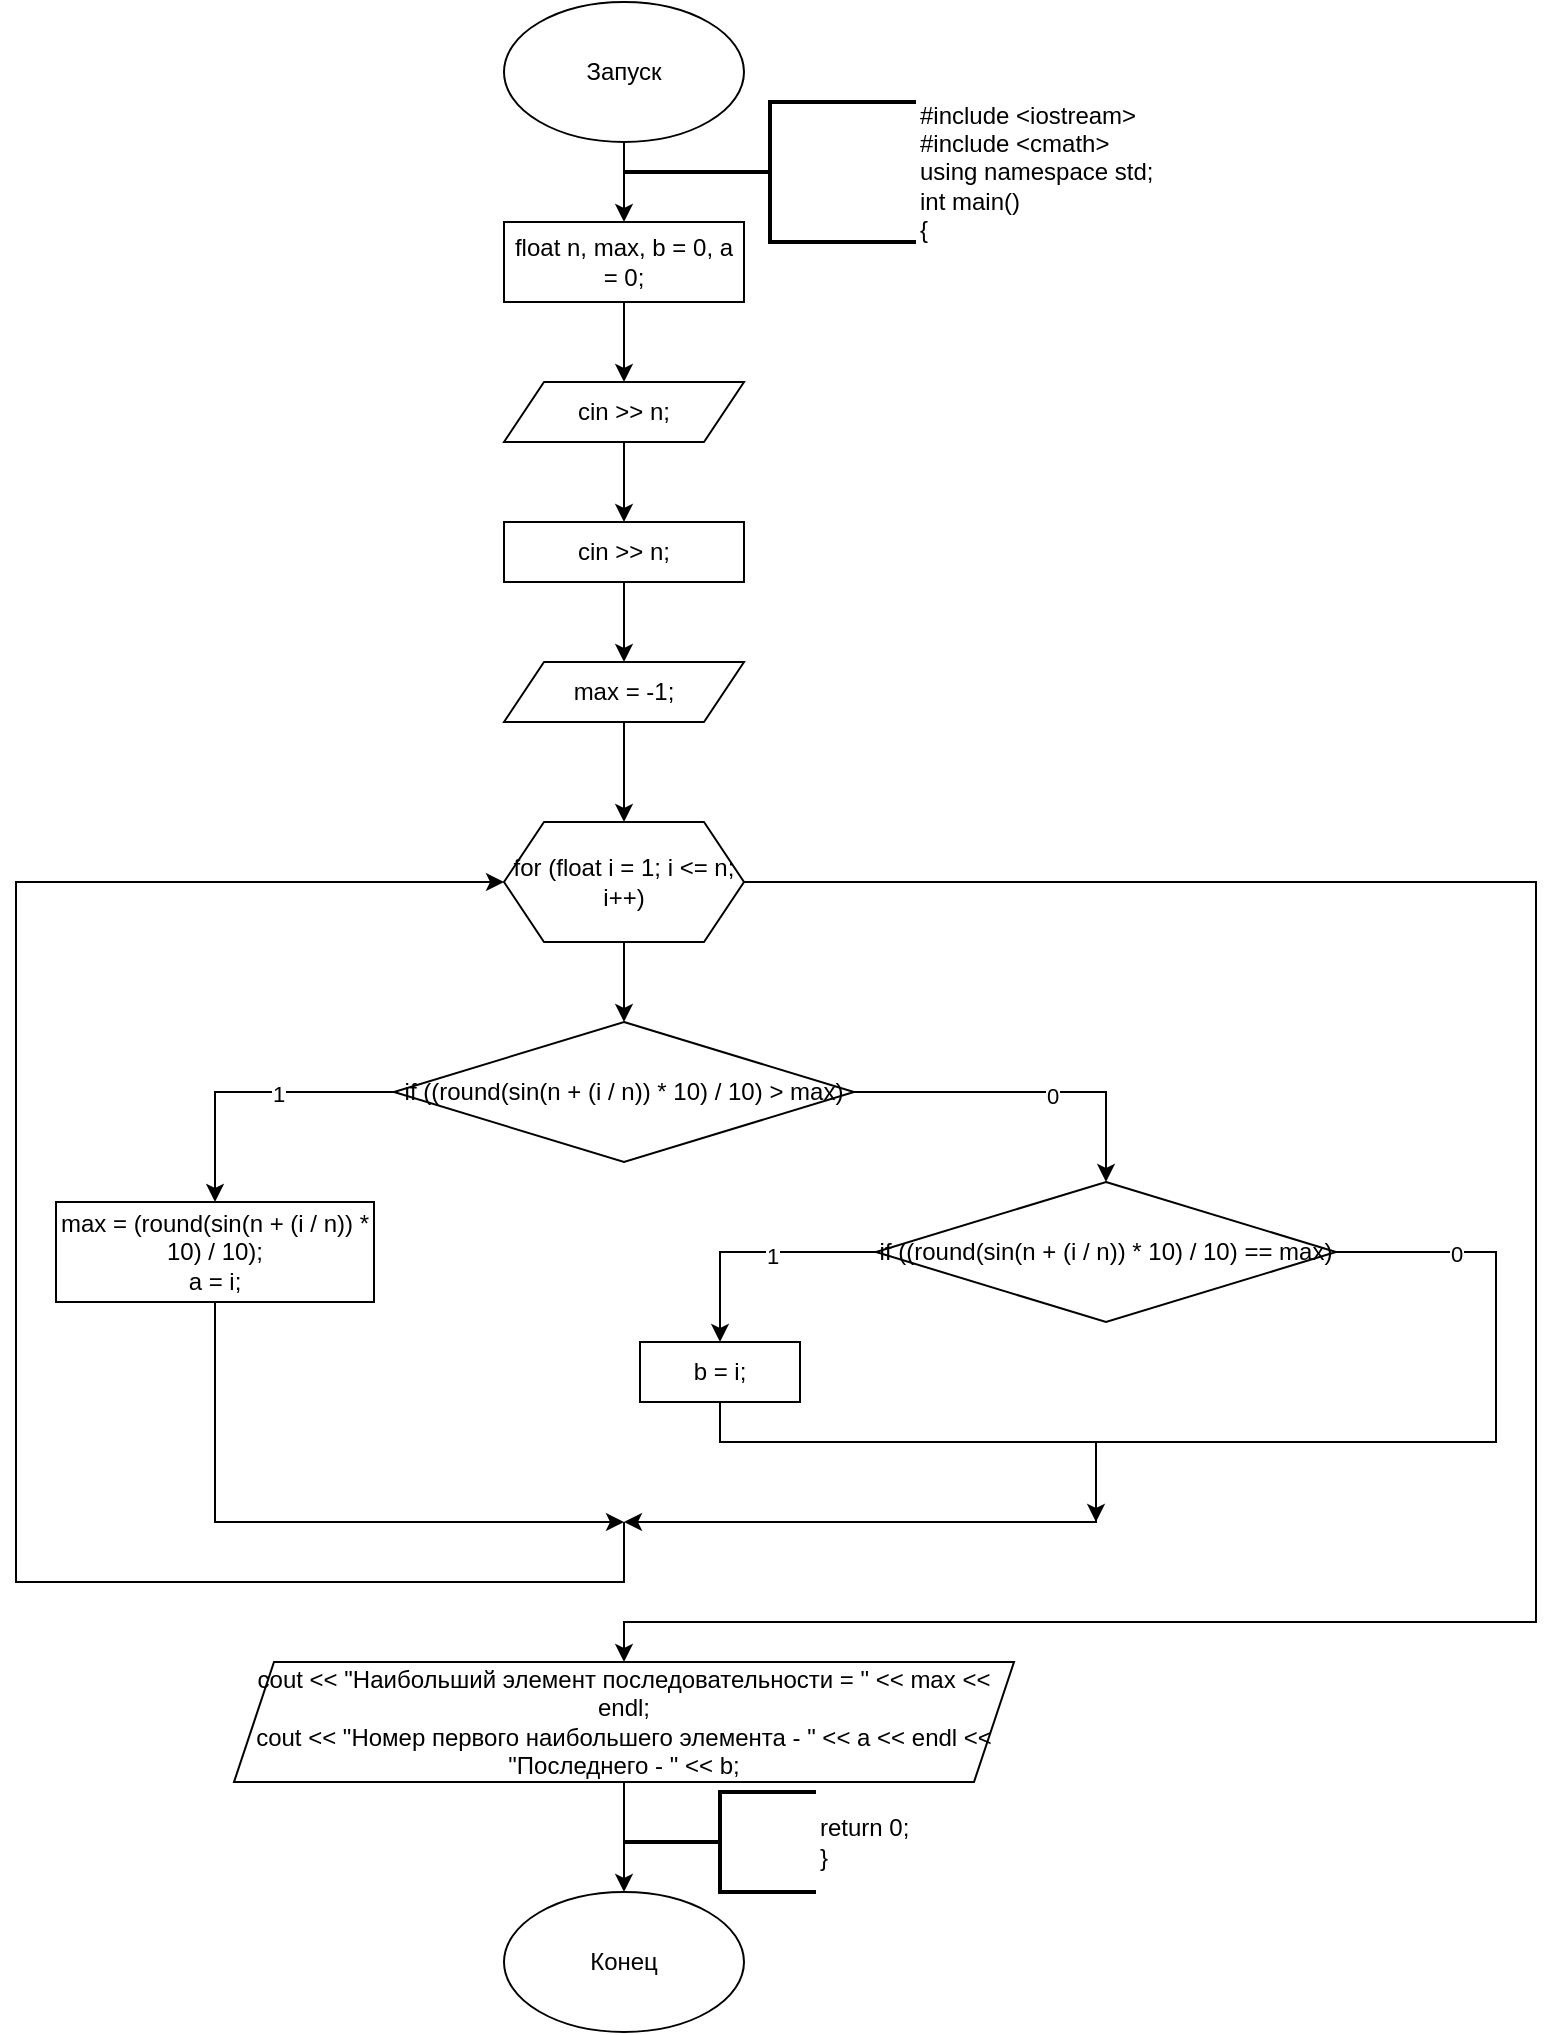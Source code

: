 <mxfile version="16.0.0" type="device"><diagram id="C5RBs43oDa-KdzZeNtuy" name="Page-1"><mxGraphModel dx="1061" dy="615" grid="1" gridSize="10" guides="1" tooltips="1" connect="1" arrows="1" fold="1" page="1" pageScale="1" pageWidth="827" pageHeight="1169" math="0" shadow="0"><root><mxCell id="WIyWlLk6GJQsqaUBKTNV-0"/><mxCell id="WIyWlLk6GJQsqaUBKTNV-1" parent="WIyWlLk6GJQsqaUBKTNV-0"/><mxCell id="9BTHpG3IdR8SB6IikJWk-1" style="edgeStyle=orthogonalEdgeStyle;rounded=0;orthogonalLoop=1;jettySize=auto;html=1;" parent="WIyWlLk6GJQsqaUBKTNV-1" source="9BTHpG3IdR8SB6IikJWk-0" target="9BTHpG3IdR8SB6IikJWk-2" edge="1"><mxGeometry relative="1" as="geometry"><mxPoint x="414" y="140" as="targetPoint"/></mxGeometry></mxCell><mxCell id="9BTHpG3IdR8SB6IikJWk-0" value="Запуск" style="ellipse;whiteSpace=wrap;html=1;" parent="WIyWlLk6GJQsqaUBKTNV-1" vertex="1"><mxGeometry x="354" y="10" width="120" height="70" as="geometry"/></mxCell><mxCell id="9BTHpG3IdR8SB6IikJWk-4" value="" style="edgeStyle=orthogonalEdgeStyle;rounded=0;orthogonalLoop=1;jettySize=auto;html=1;" parent="WIyWlLk6GJQsqaUBKTNV-1" source="9BTHpG3IdR8SB6IikJWk-2" target="9BTHpG3IdR8SB6IikJWk-3" edge="1"><mxGeometry relative="1" as="geometry"/></mxCell><mxCell id="9BTHpG3IdR8SB6IikJWk-2" value="float n, max, b = 0, a = 0;" style="rounded=0;whiteSpace=wrap;html=1;" parent="WIyWlLk6GJQsqaUBKTNV-1" vertex="1"><mxGeometry x="354" y="120" width="120" height="40" as="geometry"/></mxCell><mxCell id="9BTHpG3IdR8SB6IikJWk-6" value="" style="edgeStyle=orthogonalEdgeStyle;rounded=0;orthogonalLoop=1;jettySize=auto;html=1;" parent="WIyWlLk6GJQsqaUBKTNV-1" source="9BTHpG3IdR8SB6IikJWk-3" target="9BTHpG3IdR8SB6IikJWk-45" edge="1"><mxGeometry relative="1" as="geometry"><mxPoint x="414" y="270" as="targetPoint"/></mxGeometry></mxCell><mxCell id="9BTHpG3IdR8SB6IikJWk-3" value="cin &gt;&gt; n;" style="shape=parallelogram;perimeter=parallelogramPerimeter;whiteSpace=wrap;html=1;fixedSize=1;rounded=0;" parent="WIyWlLk6GJQsqaUBKTNV-1" vertex="1"><mxGeometry x="354" y="200" width="120" height="30" as="geometry"/></mxCell><mxCell id="9BTHpG3IdR8SB6IikJWk-25" value="Конец" style="ellipse;whiteSpace=wrap;html=1;" parent="WIyWlLk6GJQsqaUBKTNV-1" vertex="1"><mxGeometry x="354" y="955" width="120" height="70" as="geometry"/></mxCell><mxCell id="9BTHpG3IdR8SB6IikJWk-26" value="return 0;&lt;br&gt;}" style="strokeWidth=2;html=1;shape=mxgraph.flowchart.annotation_2;align=left;labelPosition=right;pointerEvents=1;" parent="WIyWlLk6GJQsqaUBKTNV-1" vertex="1"><mxGeometry x="414" y="905" width="96" height="50" as="geometry"/></mxCell><mxCell id="9BTHpG3IdR8SB6IikJWk-27" value="&lt;div&gt;#include &amp;lt;iostream&amp;gt;&lt;/div&gt;&lt;div&gt;#include &amp;lt;cmath&amp;gt;&lt;/div&gt;&lt;div&gt;using namespace std;&lt;/div&gt;&lt;div&gt;int main()&lt;/div&gt;&lt;div&gt;{&lt;/div&gt;" style="strokeWidth=2;html=1;shape=mxgraph.flowchart.annotation_2;align=left;labelPosition=right;pointerEvents=1;" parent="WIyWlLk6GJQsqaUBKTNV-1" vertex="1"><mxGeometry x="414" y="60" width="146" height="70" as="geometry"/></mxCell><mxCell id="9BTHpG3IdR8SB6IikJWk-31" value="" style="edgeStyle=orthogonalEdgeStyle;rounded=0;orthogonalLoop=1;jettySize=auto;html=1;" parent="WIyWlLk6GJQsqaUBKTNV-1" source="9BTHpG3IdR8SB6IikJWk-29" target="9BTHpG3IdR8SB6IikJWk-30" edge="1"><mxGeometry relative="1" as="geometry"/></mxCell><mxCell id="9BTHpG3IdR8SB6IikJWk-43" style="edgeStyle=orthogonalEdgeStyle;rounded=0;orthogonalLoop=1;jettySize=auto;html=1;startArrow=none;exitX=1;exitY=0.5;exitDx=0;exitDy=0;" parent="WIyWlLk6GJQsqaUBKTNV-1" source="9BTHpG3IdR8SB6IikJWk-29" target="9BTHpG3IdR8SB6IikJWk-56" edge="1"><mxGeometry relative="1" as="geometry"><mxPoint x="414" y="840" as="targetPoint"/><mxPoint x="790" y="420" as="sourcePoint"/><Array as="points"><mxPoint x="870" y="450"/><mxPoint x="870" y="820"/><mxPoint x="414" y="820"/></Array></mxGeometry></mxCell><mxCell id="9BTHpG3IdR8SB6IikJWk-29" value="for (float i = 1; i &lt;= n; i++)" style="shape=hexagon;perimeter=hexagonPerimeter2;whiteSpace=wrap;html=1;fixedSize=1;" parent="WIyWlLk6GJQsqaUBKTNV-1" vertex="1"><mxGeometry x="354" y="420" width="120" height="60" as="geometry"/></mxCell><mxCell id="9BTHpG3IdR8SB6IikJWk-33" style="edgeStyle=orthogonalEdgeStyle;rounded=0;orthogonalLoop=1;jettySize=auto;html=1;" parent="WIyWlLk6GJQsqaUBKTNV-1" source="9BTHpG3IdR8SB6IikJWk-30" target="9BTHpG3IdR8SB6IikJWk-34" edge="1"><mxGeometry relative="1" as="geometry"><mxPoint x="260" y="600" as="targetPoint"/></mxGeometry></mxCell><mxCell id="9BTHpG3IdR8SB6IikJWk-41" value="1" style="edgeLabel;html=1;align=center;verticalAlign=middle;resizable=0;points=[];" parent="9BTHpG3IdR8SB6IikJWk-33" vertex="1" connectable="0"><mxGeometry x="-0.192" y="1" relative="1" as="geometry"><mxPoint as="offset"/></mxGeometry></mxCell><mxCell id="9BTHpG3IdR8SB6IikJWk-47" value="" style="edgeStyle=orthogonalEdgeStyle;rounded=0;orthogonalLoop=1;jettySize=auto;html=1;" parent="WIyWlLk6GJQsqaUBKTNV-1" source="9BTHpG3IdR8SB6IikJWk-30" target="9BTHpG3IdR8SB6IikJWk-46" edge="1"><mxGeometry relative="1" as="geometry"/></mxCell><mxCell id="9BTHpG3IdR8SB6IikJWk-49" value="0" style="edgeLabel;html=1;align=center;verticalAlign=middle;resizable=0;points=[];" parent="9BTHpG3IdR8SB6IikJWk-47" vertex="1" connectable="0"><mxGeometry x="0.158" y="-2" relative="1" as="geometry"><mxPoint as="offset"/></mxGeometry></mxCell><mxCell id="9BTHpG3IdR8SB6IikJWk-30" value="if ((round(sin(n + (i / n)) * 10) / 10) &gt; max)" style="rhombus;whiteSpace=wrap;html=1;" parent="WIyWlLk6GJQsqaUBKTNV-1" vertex="1"><mxGeometry x="299" y="520" width="230" height="70" as="geometry"/></mxCell><mxCell id="9BTHpG3IdR8SB6IikJWk-34" value="max = (round(sin(n + (i / n)) * 10) / 10);&#10;&#9;&#9;&#9;a = i;" style="rounded=0;whiteSpace=wrap;html=1;" parent="WIyWlLk6GJQsqaUBKTNV-1" vertex="1"><mxGeometry x="130" y="610" width="159" height="50" as="geometry"/></mxCell><mxCell id="9BTHpG3IdR8SB6IikJWk-37" style="edgeStyle=orthogonalEdgeStyle;rounded=0;orthogonalLoop=1;jettySize=auto;html=1;exitX=0.5;exitY=1;exitDx=0;exitDy=0;" parent="WIyWlLk6GJQsqaUBKTNV-1" source="9BTHpG3IdR8SB6IikJWk-34" edge="1"><mxGeometry relative="1" as="geometry"><mxPoint x="414" y="770" as="targetPoint"/><mxPoint x="245" y="700" as="sourcePoint"/><Array as="points"><mxPoint x="210" y="770"/><mxPoint x="414" y="770"/></Array></mxGeometry></mxCell><mxCell id="9BTHpG3IdR8SB6IikJWk-42" style="edgeStyle=orthogonalEdgeStyle;rounded=0;orthogonalLoop=1;jettySize=auto;html=1;entryX=0;entryY=0.5;entryDx=0;entryDy=0;" parent="WIyWlLk6GJQsqaUBKTNV-1" target="9BTHpG3IdR8SB6IikJWk-29" edge="1"><mxGeometry relative="1" as="geometry"><mxPoint x="414" y="770" as="sourcePoint"/><Array as="points"><mxPoint x="414" y="800"/><mxPoint x="110" y="800"/><mxPoint x="110" y="450"/></Array></mxGeometry></mxCell><mxCell id="wUWvPddk2RQiETAg24KL-1" value="" style="edgeStyle=orthogonalEdgeStyle;rounded=0;orthogonalLoop=1;jettySize=auto;html=1;" edge="1" parent="WIyWlLk6GJQsqaUBKTNV-1" source="9BTHpG3IdR8SB6IikJWk-45" target="wUWvPddk2RQiETAg24KL-0"><mxGeometry relative="1" as="geometry"/></mxCell><mxCell id="9BTHpG3IdR8SB6IikJWk-45" value="cin &gt;&gt; n;" style="rounded=0;whiteSpace=wrap;html=1;" parent="WIyWlLk6GJQsqaUBKTNV-1" vertex="1"><mxGeometry x="354" y="270" width="120" height="30" as="geometry"/></mxCell><mxCell id="9BTHpG3IdR8SB6IikJWk-51" value="" style="edgeStyle=orthogonalEdgeStyle;rounded=0;orthogonalLoop=1;jettySize=auto;html=1;" parent="WIyWlLk6GJQsqaUBKTNV-1" source="9BTHpG3IdR8SB6IikJWk-46" target="9BTHpG3IdR8SB6IikJWk-50" edge="1"><mxGeometry relative="1" as="geometry"/></mxCell><mxCell id="9BTHpG3IdR8SB6IikJWk-52" value="1" style="edgeLabel;html=1;align=center;verticalAlign=middle;resizable=0;points=[];" parent="9BTHpG3IdR8SB6IikJWk-51" vertex="1" connectable="0"><mxGeometry x="-0.154" y="2" relative="1" as="geometry"><mxPoint as="offset"/></mxGeometry></mxCell><mxCell id="9BTHpG3IdR8SB6IikJWk-53" style="edgeStyle=orthogonalEdgeStyle;rounded=0;orthogonalLoop=1;jettySize=auto;html=1;exitX=1;exitY=0.5;exitDx=0;exitDy=0;" parent="WIyWlLk6GJQsqaUBKTNV-1" source="9BTHpG3IdR8SB6IikJWk-46" edge="1"><mxGeometry relative="1" as="geometry"><mxPoint x="650" y="770" as="targetPoint"/><Array as="points"><mxPoint x="850" y="635"/><mxPoint x="850" y="730"/><mxPoint x="650" y="730"/></Array></mxGeometry></mxCell><mxCell id="9BTHpG3IdR8SB6IikJWk-55" value="0" style="edgeLabel;html=1;align=center;verticalAlign=middle;resizable=0;points=[];" parent="9BTHpG3IdR8SB6IikJWk-53" vertex="1" connectable="0"><mxGeometry x="-0.711" y="-1" relative="1" as="geometry"><mxPoint as="offset"/></mxGeometry></mxCell><mxCell id="9BTHpG3IdR8SB6IikJWk-46" value="if ((round(sin(n + (i / n)) * 10) / 10) == max)" style="rhombus;whiteSpace=wrap;html=1;" parent="WIyWlLk6GJQsqaUBKTNV-1" vertex="1"><mxGeometry x="540" y="600" width="230" height="70" as="geometry"/></mxCell><mxCell id="9BTHpG3IdR8SB6IikJWk-54" style="edgeStyle=orthogonalEdgeStyle;rounded=0;orthogonalLoop=1;jettySize=auto;html=1;" parent="WIyWlLk6GJQsqaUBKTNV-1" source="9BTHpG3IdR8SB6IikJWk-50" edge="1"><mxGeometry relative="1" as="geometry"><mxPoint x="414" y="770" as="targetPoint"/><Array as="points"><mxPoint x="462" y="730"/><mxPoint x="650" y="730"/><mxPoint x="650" y="770"/><mxPoint x="414" y="770"/></Array></mxGeometry></mxCell><mxCell id="9BTHpG3IdR8SB6IikJWk-50" value="b = i;" style="whiteSpace=wrap;html=1;" parent="WIyWlLk6GJQsqaUBKTNV-1" vertex="1"><mxGeometry x="422" y="680" width="80" height="30" as="geometry"/></mxCell><mxCell id="9BTHpG3IdR8SB6IikJWk-57" style="edgeStyle=orthogonalEdgeStyle;rounded=0;orthogonalLoop=1;jettySize=auto;html=1;entryX=0.5;entryY=0;entryDx=0;entryDy=0;" parent="WIyWlLk6GJQsqaUBKTNV-1" source="9BTHpG3IdR8SB6IikJWk-56" target="9BTHpG3IdR8SB6IikJWk-25" edge="1"><mxGeometry relative="1" as="geometry"/></mxCell><mxCell id="9BTHpG3IdR8SB6IikJWk-56" value="cout &lt;&lt; &quot;Наибольший элемент последовательности = &quot; &lt;&lt; max &lt;&lt; endl;&#10;&#9;cout &lt;&lt; &quot;Номер первого наибольшего элемента - &quot; &lt;&lt; a &lt;&lt; endl &lt;&lt; &quot;Последнего - &quot; &lt;&lt; b;" style="shape=parallelogram;perimeter=parallelogramPerimeter;whiteSpace=wrap;html=1;fixedSize=1;" parent="WIyWlLk6GJQsqaUBKTNV-1" vertex="1"><mxGeometry x="219" y="840" width="390" height="60" as="geometry"/></mxCell><mxCell id="wUWvPddk2RQiETAg24KL-2" style="edgeStyle=orthogonalEdgeStyle;rounded=0;orthogonalLoop=1;jettySize=auto;html=1;entryX=0.5;entryY=0;entryDx=0;entryDy=0;" edge="1" parent="WIyWlLk6GJQsqaUBKTNV-1" source="wUWvPddk2RQiETAg24KL-0" target="9BTHpG3IdR8SB6IikJWk-29"><mxGeometry relative="1" as="geometry"/></mxCell><mxCell id="wUWvPddk2RQiETAg24KL-0" value="max = -1;" style="shape=parallelogram;perimeter=parallelogramPerimeter;whiteSpace=wrap;html=1;fixedSize=1;rounded=0;" vertex="1" parent="WIyWlLk6GJQsqaUBKTNV-1"><mxGeometry x="354" y="340" width="120" height="30" as="geometry"/></mxCell></root></mxGraphModel></diagram></mxfile>